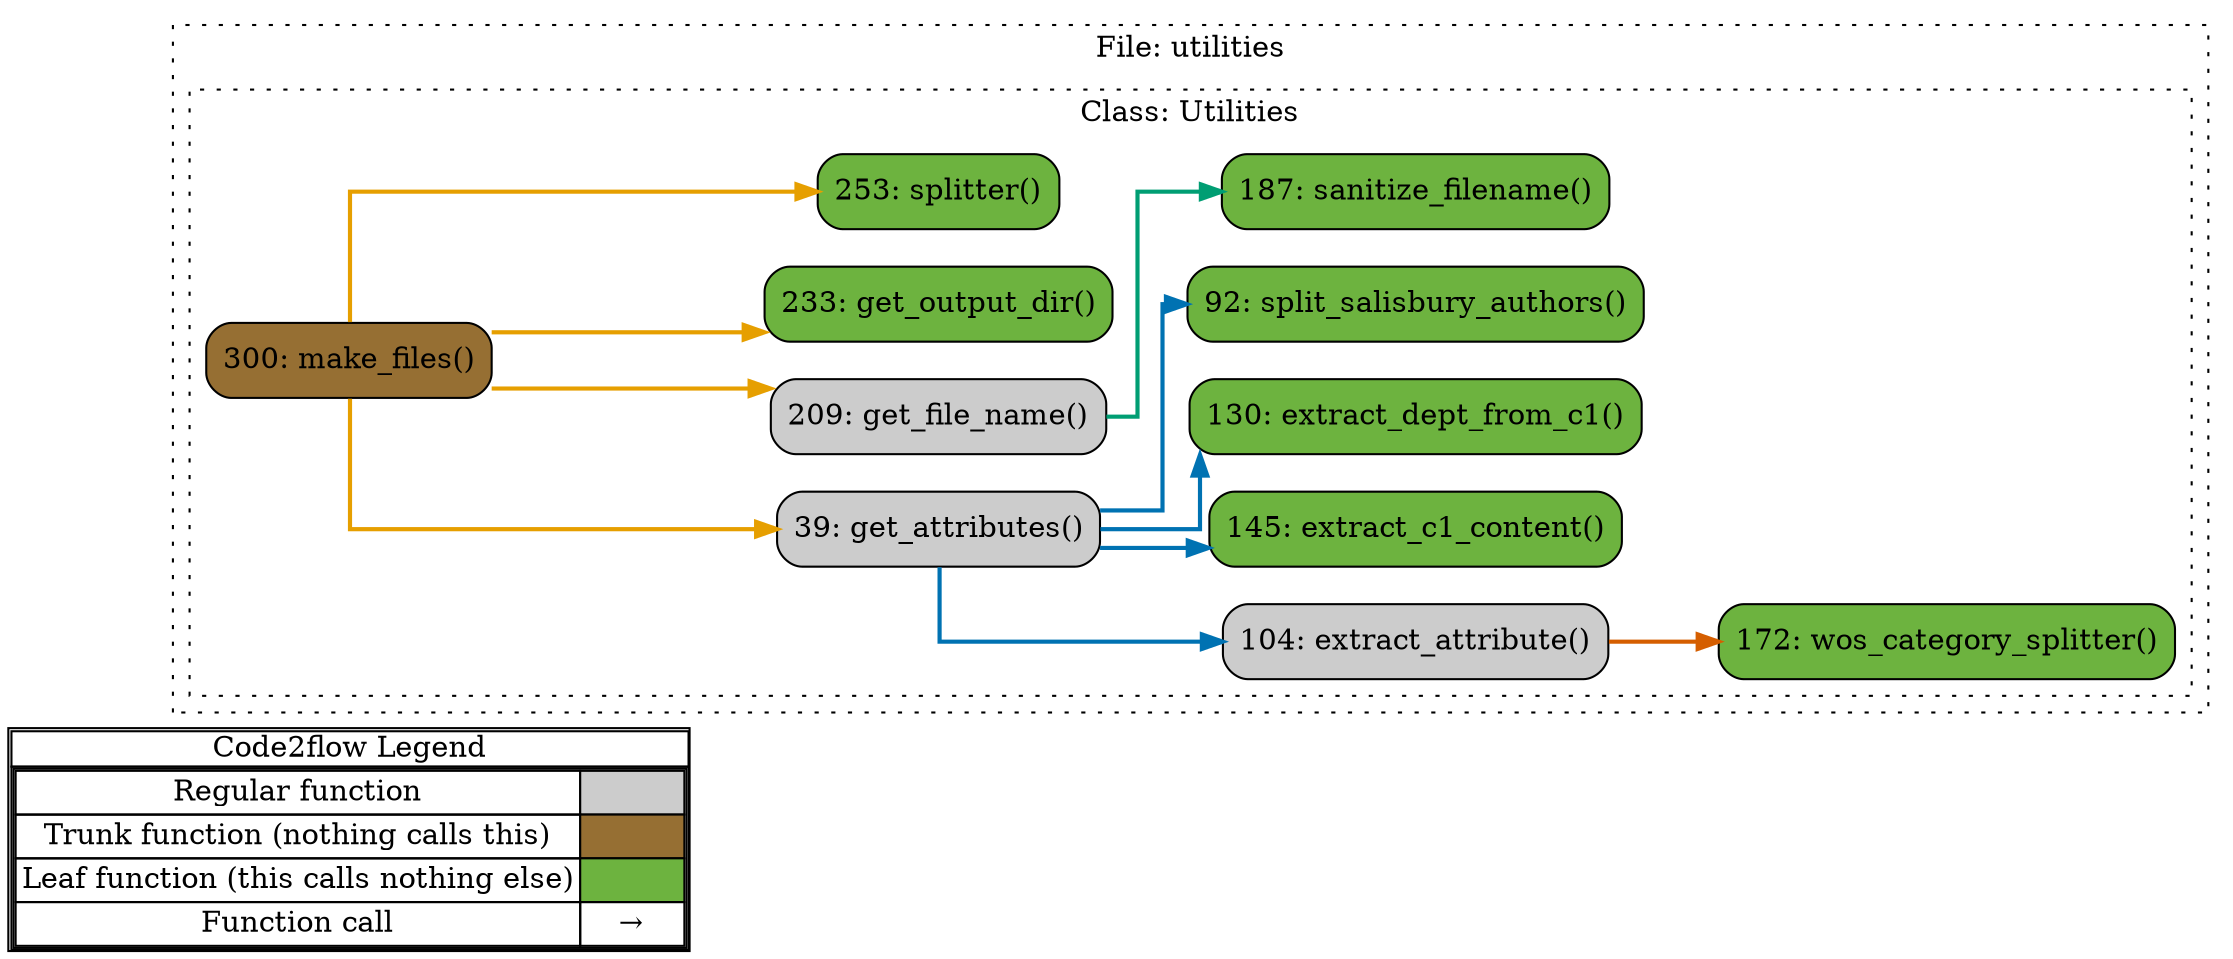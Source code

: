 digraph G {
concentrate=true;
splines="ortho";
rankdir="LR";
subgraph legend{
    rank = min;
    label = "legend";
    Legend [shape=none, margin=0, label = <
        <table cellspacing="0" cellpadding="0" border="1"><tr><td>Code2flow Legend</td></tr><tr><td>
        <table cellspacing="0">
        <tr><td>Regular function</td><td width="50px" bgcolor='#cccccc'></td></tr>
        <tr><td>Trunk function (nothing calls this)</td><td bgcolor='#966F33'></td></tr>
        <tr><td>Leaf function (this calls nothing else)</td><td bgcolor='#6db33f'></td></tr>
        <tr><td>Function call</td><td><font color='black'>&#8594;</font></td></tr>
        </table></td></tr></table>
        >];
}node_32ef5ac6 [label="104: extract_attribute()" name="utilities::Utilities.extract_attribute" shape="rect" style="rounded,filled" fillcolor="#cccccc" ];
node_aecf2f93 [label="145: extract_c1_content()" name="utilities::Utilities.extract_c1_content" shape="rect" style="rounded,filled" fillcolor="#6db33f" ];
node_45c07a27 [label="130: extract_dept_from_c1()" name="utilities::Utilities.extract_dept_from_c1" shape="rect" style="rounded,filled" fillcolor="#6db33f" ];
node_22c762b5 [label="39: get_attributes()" name="utilities::Utilities.get_attributes" shape="rect" style="rounded,filled" fillcolor="#cccccc" ];
node_33617b83 [label="209: get_file_name()" name="utilities::Utilities.get_file_name" shape="rect" style="rounded,filled" fillcolor="#cccccc" ];
node_99dad4bc [label="233: get_output_dir()" name="utilities::Utilities.get_output_dir" shape="rect" style="rounded,filled" fillcolor="#6db33f" ];
node_2dae0279 [label="300: make_files()" name="utilities::Utilities.make_files" shape="rect" style="rounded,filled" fillcolor="#966F33" ];
node_6885660e [label="187: sanitize_filename()" name="utilities::Utilities.sanitize_filename" shape="rect" style="rounded,filled" fillcolor="#6db33f" ];
node_bced59fa [label="92: split_salisbury_authors()" name="utilities::Utilities.split_salisbury_authors" shape="rect" style="rounded,filled" fillcolor="#6db33f" ];
node_579391b7 [label="253: splitter()" name="utilities::Utilities.splitter" shape="rect" style="rounded,filled" fillcolor="#6db33f" ];
node_d50daefc [label="172: wos_category_splitter()" name="utilities::Utilities.wos_category_splitter" shape="rect" style="rounded,filled" fillcolor="#6db33f" ];
node_32ef5ac6 -> node_d50daefc [color="#D55E00" penwidth="2"];
node_22c762b5 -> node_32ef5ac6 [color="#0072B2" penwidth="2"];
node_22c762b5 -> node_aecf2f93 [color="#0072B2" penwidth="2"];
node_22c762b5 -> node_45c07a27 [color="#0072B2" penwidth="2"];
node_22c762b5 -> node_bced59fa [color="#0072B2" penwidth="2"];
node_33617b83 -> node_6885660e [color="#009E73" penwidth="2"];
node_33617b83 -> node_6885660e [color="#009E73" penwidth="2"];
node_2dae0279 -> node_22c762b5 [color="#E69F00" penwidth="2"];
node_2dae0279 -> node_33617b83 [color="#E69F00" penwidth="2"];
node_2dae0279 -> node_99dad4bc [color="#E69F00" penwidth="2"];
node_2dae0279 -> node_579391b7 [color="#E69F00" penwidth="2"];
subgraph cluster_371dd0b4 {
    label="File: utilities";
    name="utilities";
    style="filled";
    graph[style=dotted];
    subgraph cluster_a5d1e199 {
        node_22c762b5 node_bced59fa node_32ef5ac6 node_45c07a27 node_aecf2f93 node_d50daefc node_6885660e node_33617b83 node_99dad4bc node_579391b7 node_2dae0279;
        label="Class: Utilities";
        name="Utilities";
        style="filled";
        graph[style=dotted];
    };
};
}
